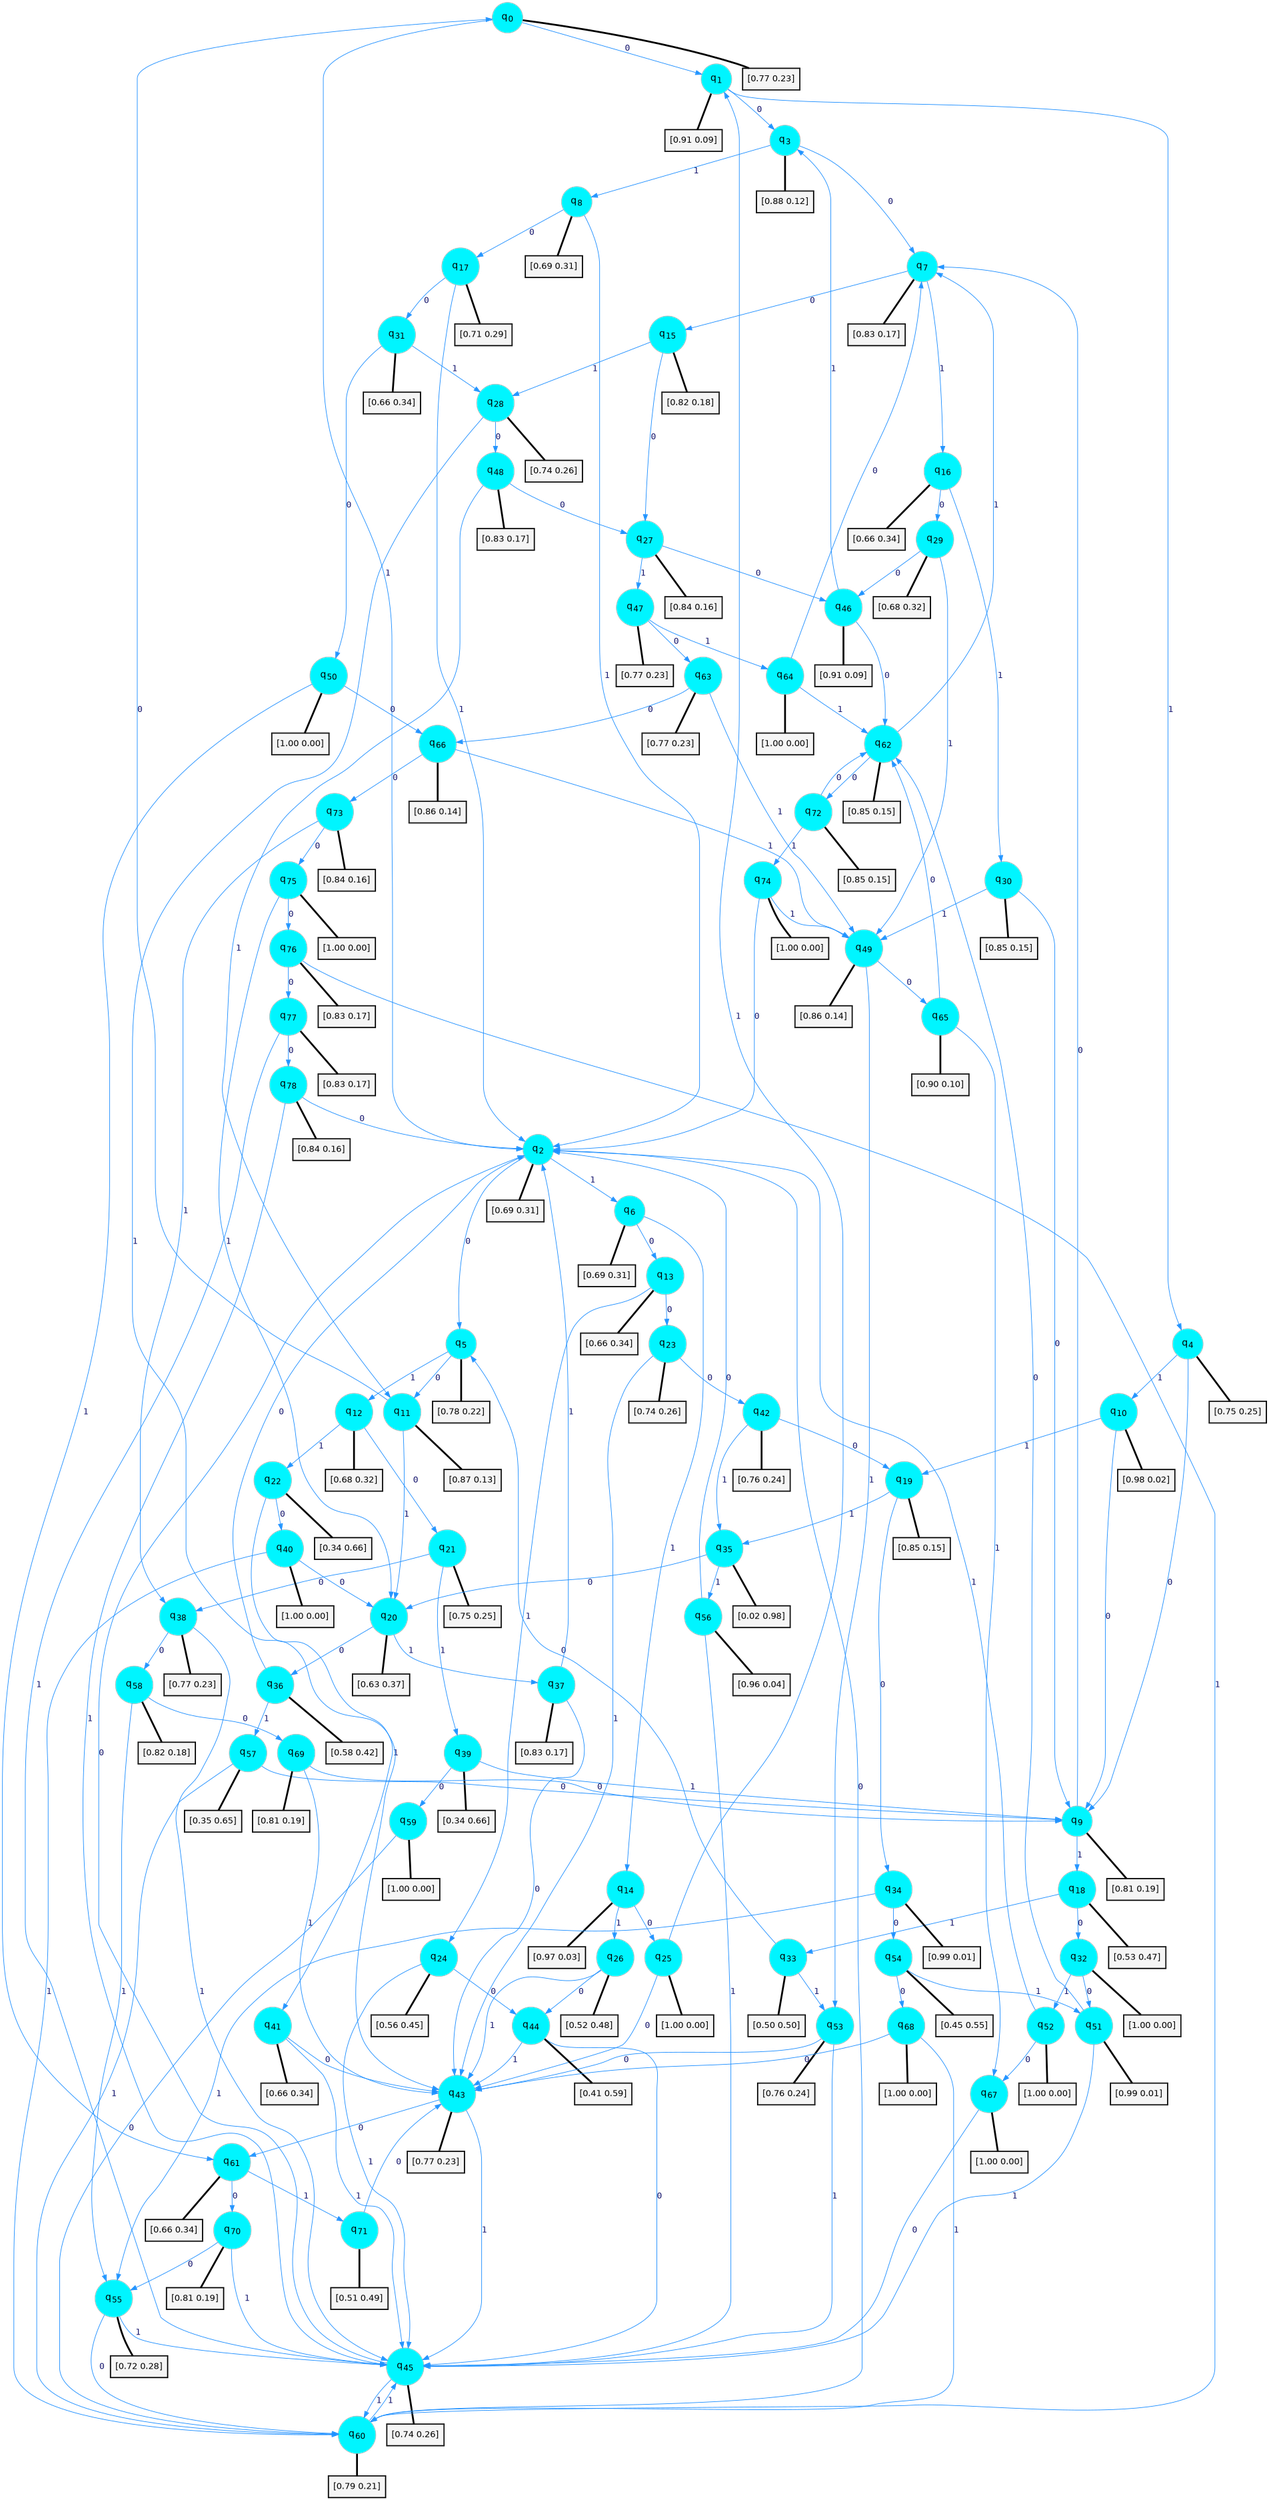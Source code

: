 digraph G {
graph [
bgcolor=transparent, dpi=300, rankdir=TD, size="40,25"];
node [
color=gray, fillcolor=turquoise1, fontcolor=black, fontname=Helvetica, fontsize=16, fontweight=bold, shape=circle, style=filled];
edge [
arrowsize=1, color=dodgerblue1, fontcolor=midnightblue, fontname=courier, fontweight=bold, penwidth=1, style=solid, weight=20];
0[label=<q<SUB>0</SUB>>];
1[label=<q<SUB>1</SUB>>];
2[label=<q<SUB>2</SUB>>];
3[label=<q<SUB>3</SUB>>];
4[label=<q<SUB>4</SUB>>];
5[label=<q<SUB>5</SUB>>];
6[label=<q<SUB>6</SUB>>];
7[label=<q<SUB>7</SUB>>];
8[label=<q<SUB>8</SUB>>];
9[label=<q<SUB>9</SUB>>];
10[label=<q<SUB>10</SUB>>];
11[label=<q<SUB>11</SUB>>];
12[label=<q<SUB>12</SUB>>];
13[label=<q<SUB>13</SUB>>];
14[label=<q<SUB>14</SUB>>];
15[label=<q<SUB>15</SUB>>];
16[label=<q<SUB>16</SUB>>];
17[label=<q<SUB>17</SUB>>];
18[label=<q<SUB>18</SUB>>];
19[label=<q<SUB>19</SUB>>];
20[label=<q<SUB>20</SUB>>];
21[label=<q<SUB>21</SUB>>];
22[label=<q<SUB>22</SUB>>];
23[label=<q<SUB>23</SUB>>];
24[label=<q<SUB>24</SUB>>];
25[label=<q<SUB>25</SUB>>];
26[label=<q<SUB>26</SUB>>];
27[label=<q<SUB>27</SUB>>];
28[label=<q<SUB>28</SUB>>];
29[label=<q<SUB>29</SUB>>];
30[label=<q<SUB>30</SUB>>];
31[label=<q<SUB>31</SUB>>];
32[label=<q<SUB>32</SUB>>];
33[label=<q<SUB>33</SUB>>];
34[label=<q<SUB>34</SUB>>];
35[label=<q<SUB>35</SUB>>];
36[label=<q<SUB>36</SUB>>];
37[label=<q<SUB>37</SUB>>];
38[label=<q<SUB>38</SUB>>];
39[label=<q<SUB>39</SUB>>];
40[label=<q<SUB>40</SUB>>];
41[label=<q<SUB>41</SUB>>];
42[label=<q<SUB>42</SUB>>];
43[label=<q<SUB>43</SUB>>];
44[label=<q<SUB>44</SUB>>];
45[label=<q<SUB>45</SUB>>];
46[label=<q<SUB>46</SUB>>];
47[label=<q<SUB>47</SUB>>];
48[label=<q<SUB>48</SUB>>];
49[label=<q<SUB>49</SUB>>];
50[label=<q<SUB>50</SUB>>];
51[label=<q<SUB>51</SUB>>];
52[label=<q<SUB>52</SUB>>];
53[label=<q<SUB>53</SUB>>];
54[label=<q<SUB>54</SUB>>];
55[label=<q<SUB>55</SUB>>];
56[label=<q<SUB>56</SUB>>];
57[label=<q<SUB>57</SUB>>];
58[label=<q<SUB>58</SUB>>];
59[label=<q<SUB>59</SUB>>];
60[label=<q<SUB>60</SUB>>];
61[label=<q<SUB>61</SUB>>];
62[label=<q<SUB>62</SUB>>];
63[label=<q<SUB>63</SUB>>];
64[label=<q<SUB>64</SUB>>];
65[label=<q<SUB>65</SUB>>];
66[label=<q<SUB>66</SUB>>];
67[label=<q<SUB>67</SUB>>];
68[label=<q<SUB>68</SUB>>];
69[label=<q<SUB>69</SUB>>];
70[label=<q<SUB>70</SUB>>];
71[label=<q<SUB>71</SUB>>];
72[label=<q<SUB>72</SUB>>];
73[label=<q<SUB>73</SUB>>];
74[label=<q<SUB>74</SUB>>];
75[label=<q<SUB>75</SUB>>];
76[label=<q<SUB>76</SUB>>];
77[label=<q<SUB>77</SUB>>];
78[label=<q<SUB>78</SUB>>];
79[label="[0.77 0.23]", shape=box,fontcolor=black, fontname=Helvetica, fontsize=14, penwidth=2, fillcolor=whitesmoke,color=black];
80[label="[0.91 0.09]", shape=box,fontcolor=black, fontname=Helvetica, fontsize=14, penwidth=2, fillcolor=whitesmoke,color=black];
81[label="[0.69 0.31]", shape=box,fontcolor=black, fontname=Helvetica, fontsize=14, penwidth=2, fillcolor=whitesmoke,color=black];
82[label="[0.88 0.12]", shape=box,fontcolor=black, fontname=Helvetica, fontsize=14, penwidth=2, fillcolor=whitesmoke,color=black];
83[label="[0.75 0.25]", shape=box,fontcolor=black, fontname=Helvetica, fontsize=14, penwidth=2, fillcolor=whitesmoke,color=black];
84[label="[0.78 0.22]", shape=box,fontcolor=black, fontname=Helvetica, fontsize=14, penwidth=2, fillcolor=whitesmoke,color=black];
85[label="[0.69 0.31]", shape=box,fontcolor=black, fontname=Helvetica, fontsize=14, penwidth=2, fillcolor=whitesmoke,color=black];
86[label="[0.83 0.17]", shape=box,fontcolor=black, fontname=Helvetica, fontsize=14, penwidth=2, fillcolor=whitesmoke,color=black];
87[label="[0.69 0.31]", shape=box,fontcolor=black, fontname=Helvetica, fontsize=14, penwidth=2, fillcolor=whitesmoke,color=black];
88[label="[0.81 0.19]", shape=box,fontcolor=black, fontname=Helvetica, fontsize=14, penwidth=2, fillcolor=whitesmoke,color=black];
89[label="[0.98 0.02]", shape=box,fontcolor=black, fontname=Helvetica, fontsize=14, penwidth=2, fillcolor=whitesmoke,color=black];
90[label="[0.87 0.13]", shape=box,fontcolor=black, fontname=Helvetica, fontsize=14, penwidth=2, fillcolor=whitesmoke,color=black];
91[label="[0.68 0.32]", shape=box,fontcolor=black, fontname=Helvetica, fontsize=14, penwidth=2, fillcolor=whitesmoke,color=black];
92[label="[0.66 0.34]", shape=box,fontcolor=black, fontname=Helvetica, fontsize=14, penwidth=2, fillcolor=whitesmoke,color=black];
93[label="[0.97 0.03]", shape=box,fontcolor=black, fontname=Helvetica, fontsize=14, penwidth=2, fillcolor=whitesmoke,color=black];
94[label="[0.82 0.18]", shape=box,fontcolor=black, fontname=Helvetica, fontsize=14, penwidth=2, fillcolor=whitesmoke,color=black];
95[label="[0.66 0.34]", shape=box,fontcolor=black, fontname=Helvetica, fontsize=14, penwidth=2, fillcolor=whitesmoke,color=black];
96[label="[0.71 0.29]", shape=box,fontcolor=black, fontname=Helvetica, fontsize=14, penwidth=2, fillcolor=whitesmoke,color=black];
97[label="[0.53 0.47]", shape=box,fontcolor=black, fontname=Helvetica, fontsize=14, penwidth=2, fillcolor=whitesmoke,color=black];
98[label="[0.85 0.15]", shape=box,fontcolor=black, fontname=Helvetica, fontsize=14, penwidth=2, fillcolor=whitesmoke,color=black];
99[label="[0.63 0.37]", shape=box,fontcolor=black, fontname=Helvetica, fontsize=14, penwidth=2, fillcolor=whitesmoke,color=black];
100[label="[0.75 0.25]", shape=box,fontcolor=black, fontname=Helvetica, fontsize=14, penwidth=2, fillcolor=whitesmoke,color=black];
101[label="[0.34 0.66]", shape=box,fontcolor=black, fontname=Helvetica, fontsize=14, penwidth=2, fillcolor=whitesmoke,color=black];
102[label="[0.74 0.26]", shape=box,fontcolor=black, fontname=Helvetica, fontsize=14, penwidth=2, fillcolor=whitesmoke,color=black];
103[label="[0.56 0.45]", shape=box,fontcolor=black, fontname=Helvetica, fontsize=14, penwidth=2, fillcolor=whitesmoke,color=black];
104[label="[1.00 0.00]", shape=box,fontcolor=black, fontname=Helvetica, fontsize=14, penwidth=2, fillcolor=whitesmoke,color=black];
105[label="[0.52 0.48]", shape=box,fontcolor=black, fontname=Helvetica, fontsize=14, penwidth=2, fillcolor=whitesmoke,color=black];
106[label="[0.84 0.16]", shape=box,fontcolor=black, fontname=Helvetica, fontsize=14, penwidth=2, fillcolor=whitesmoke,color=black];
107[label="[0.74 0.26]", shape=box,fontcolor=black, fontname=Helvetica, fontsize=14, penwidth=2, fillcolor=whitesmoke,color=black];
108[label="[0.68 0.32]", shape=box,fontcolor=black, fontname=Helvetica, fontsize=14, penwidth=2, fillcolor=whitesmoke,color=black];
109[label="[0.85 0.15]", shape=box,fontcolor=black, fontname=Helvetica, fontsize=14, penwidth=2, fillcolor=whitesmoke,color=black];
110[label="[0.66 0.34]", shape=box,fontcolor=black, fontname=Helvetica, fontsize=14, penwidth=2, fillcolor=whitesmoke,color=black];
111[label="[1.00 0.00]", shape=box,fontcolor=black, fontname=Helvetica, fontsize=14, penwidth=2, fillcolor=whitesmoke,color=black];
112[label="[0.50 0.50]", shape=box,fontcolor=black, fontname=Helvetica, fontsize=14, penwidth=2, fillcolor=whitesmoke,color=black];
113[label="[0.99 0.01]", shape=box,fontcolor=black, fontname=Helvetica, fontsize=14, penwidth=2, fillcolor=whitesmoke,color=black];
114[label="[0.02 0.98]", shape=box,fontcolor=black, fontname=Helvetica, fontsize=14, penwidth=2, fillcolor=whitesmoke,color=black];
115[label="[0.58 0.42]", shape=box,fontcolor=black, fontname=Helvetica, fontsize=14, penwidth=2, fillcolor=whitesmoke,color=black];
116[label="[0.83 0.17]", shape=box,fontcolor=black, fontname=Helvetica, fontsize=14, penwidth=2, fillcolor=whitesmoke,color=black];
117[label="[0.77 0.23]", shape=box,fontcolor=black, fontname=Helvetica, fontsize=14, penwidth=2, fillcolor=whitesmoke,color=black];
118[label="[0.34 0.66]", shape=box,fontcolor=black, fontname=Helvetica, fontsize=14, penwidth=2, fillcolor=whitesmoke,color=black];
119[label="[1.00 0.00]", shape=box,fontcolor=black, fontname=Helvetica, fontsize=14, penwidth=2, fillcolor=whitesmoke,color=black];
120[label="[0.66 0.34]", shape=box,fontcolor=black, fontname=Helvetica, fontsize=14, penwidth=2, fillcolor=whitesmoke,color=black];
121[label="[0.76 0.24]", shape=box,fontcolor=black, fontname=Helvetica, fontsize=14, penwidth=2, fillcolor=whitesmoke,color=black];
122[label="[0.77 0.23]", shape=box,fontcolor=black, fontname=Helvetica, fontsize=14, penwidth=2, fillcolor=whitesmoke,color=black];
123[label="[0.41 0.59]", shape=box,fontcolor=black, fontname=Helvetica, fontsize=14, penwidth=2, fillcolor=whitesmoke,color=black];
124[label="[0.74 0.26]", shape=box,fontcolor=black, fontname=Helvetica, fontsize=14, penwidth=2, fillcolor=whitesmoke,color=black];
125[label="[0.91 0.09]", shape=box,fontcolor=black, fontname=Helvetica, fontsize=14, penwidth=2, fillcolor=whitesmoke,color=black];
126[label="[0.77 0.23]", shape=box,fontcolor=black, fontname=Helvetica, fontsize=14, penwidth=2, fillcolor=whitesmoke,color=black];
127[label="[0.83 0.17]", shape=box,fontcolor=black, fontname=Helvetica, fontsize=14, penwidth=2, fillcolor=whitesmoke,color=black];
128[label="[0.86 0.14]", shape=box,fontcolor=black, fontname=Helvetica, fontsize=14, penwidth=2, fillcolor=whitesmoke,color=black];
129[label="[1.00 0.00]", shape=box,fontcolor=black, fontname=Helvetica, fontsize=14, penwidth=2, fillcolor=whitesmoke,color=black];
130[label="[0.99 0.01]", shape=box,fontcolor=black, fontname=Helvetica, fontsize=14, penwidth=2, fillcolor=whitesmoke,color=black];
131[label="[1.00 0.00]", shape=box,fontcolor=black, fontname=Helvetica, fontsize=14, penwidth=2, fillcolor=whitesmoke,color=black];
132[label="[0.76 0.24]", shape=box,fontcolor=black, fontname=Helvetica, fontsize=14, penwidth=2, fillcolor=whitesmoke,color=black];
133[label="[0.45 0.55]", shape=box,fontcolor=black, fontname=Helvetica, fontsize=14, penwidth=2, fillcolor=whitesmoke,color=black];
134[label="[0.72 0.28]", shape=box,fontcolor=black, fontname=Helvetica, fontsize=14, penwidth=2, fillcolor=whitesmoke,color=black];
135[label="[0.96 0.04]", shape=box,fontcolor=black, fontname=Helvetica, fontsize=14, penwidth=2, fillcolor=whitesmoke,color=black];
136[label="[0.35 0.65]", shape=box,fontcolor=black, fontname=Helvetica, fontsize=14, penwidth=2, fillcolor=whitesmoke,color=black];
137[label="[0.82 0.18]", shape=box,fontcolor=black, fontname=Helvetica, fontsize=14, penwidth=2, fillcolor=whitesmoke,color=black];
138[label="[1.00 0.00]", shape=box,fontcolor=black, fontname=Helvetica, fontsize=14, penwidth=2, fillcolor=whitesmoke,color=black];
139[label="[0.79 0.21]", shape=box,fontcolor=black, fontname=Helvetica, fontsize=14, penwidth=2, fillcolor=whitesmoke,color=black];
140[label="[0.66 0.34]", shape=box,fontcolor=black, fontname=Helvetica, fontsize=14, penwidth=2, fillcolor=whitesmoke,color=black];
141[label="[0.85 0.15]", shape=box,fontcolor=black, fontname=Helvetica, fontsize=14, penwidth=2, fillcolor=whitesmoke,color=black];
142[label="[0.77 0.23]", shape=box,fontcolor=black, fontname=Helvetica, fontsize=14, penwidth=2, fillcolor=whitesmoke,color=black];
143[label="[1.00 0.00]", shape=box,fontcolor=black, fontname=Helvetica, fontsize=14, penwidth=2, fillcolor=whitesmoke,color=black];
144[label="[0.90 0.10]", shape=box,fontcolor=black, fontname=Helvetica, fontsize=14, penwidth=2, fillcolor=whitesmoke,color=black];
145[label="[0.86 0.14]", shape=box,fontcolor=black, fontname=Helvetica, fontsize=14, penwidth=2, fillcolor=whitesmoke,color=black];
146[label="[1.00 0.00]", shape=box,fontcolor=black, fontname=Helvetica, fontsize=14, penwidth=2, fillcolor=whitesmoke,color=black];
147[label="[1.00 0.00]", shape=box,fontcolor=black, fontname=Helvetica, fontsize=14, penwidth=2, fillcolor=whitesmoke,color=black];
148[label="[0.81 0.19]", shape=box,fontcolor=black, fontname=Helvetica, fontsize=14, penwidth=2, fillcolor=whitesmoke,color=black];
149[label="[0.81 0.19]", shape=box,fontcolor=black, fontname=Helvetica, fontsize=14, penwidth=2, fillcolor=whitesmoke,color=black];
150[label="[0.51 0.49]", shape=box,fontcolor=black, fontname=Helvetica, fontsize=14, penwidth=2, fillcolor=whitesmoke,color=black];
151[label="[0.85 0.15]", shape=box,fontcolor=black, fontname=Helvetica, fontsize=14, penwidth=2, fillcolor=whitesmoke,color=black];
152[label="[0.84 0.16]", shape=box,fontcolor=black, fontname=Helvetica, fontsize=14, penwidth=2, fillcolor=whitesmoke,color=black];
153[label="[1.00 0.00]", shape=box,fontcolor=black, fontname=Helvetica, fontsize=14, penwidth=2, fillcolor=whitesmoke,color=black];
154[label="[1.00 0.00]", shape=box,fontcolor=black, fontname=Helvetica, fontsize=14, penwidth=2, fillcolor=whitesmoke,color=black];
155[label="[0.83 0.17]", shape=box,fontcolor=black, fontname=Helvetica, fontsize=14, penwidth=2, fillcolor=whitesmoke,color=black];
156[label="[0.83 0.17]", shape=box,fontcolor=black, fontname=Helvetica, fontsize=14, penwidth=2, fillcolor=whitesmoke,color=black];
157[label="[0.84 0.16]", shape=box,fontcolor=black, fontname=Helvetica, fontsize=14, penwidth=2, fillcolor=whitesmoke,color=black];
0->1 [label=0];
0->2 [label=1];
0->79 [arrowhead=none, penwidth=3,color=black];
1->3 [label=0];
1->4 [label=1];
1->80 [arrowhead=none, penwidth=3,color=black];
2->5 [label=0];
2->6 [label=1];
2->81 [arrowhead=none, penwidth=3,color=black];
3->7 [label=0];
3->8 [label=1];
3->82 [arrowhead=none, penwidth=3,color=black];
4->9 [label=0];
4->10 [label=1];
4->83 [arrowhead=none, penwidth=3,color=black];
5->11 [label=0];
5->12 [label=1];
5->84 [arrowhead=none, penwidth=3,color=black];
6->13 [label=0];
6->14 [label=1];
6->85 [arrowhead=none, penwidth=3,color=black];
7->15 [label=0];
7->16 [label=1];
7->86 [arrowhead=none, penwidth=3,color=black];
8->17 [label=0];
8->2 [label=1];
8->87 [arrowhead=none, penwidth=3,color=black];
9->7 [label=0];
9->18 [label=1];
9->88 [arrowhead=none, penwidth=3,color=black];
10->9 [label=0];
10->19 [label=1];
10->89 [arrowhead=none, penwidth=3,color=black];
11->0 [label=0];
11->20 [label=1];
11->90 [arrowhead=none, penwidth=3,color=black];
12->21 [label=0];
12->22 [label=1];
12->91 [arrowhead=none, penwidth=3,color=black];
13->23 [label=0];
13->24 [label=1];
13->92 [arrowhead=none, penwidth=3,color=black];
14->25 [label=0];
14->26 [label=1];
14->93 [arrowhead=none, penwidth=3,color=black];
15->27 [label=0];
15->28 [label=1];
15->94 [arrowhead=none, penwidth=3,color=black];
16->29 [label=0];
16->30 [label=1];
16->95 [arrowhead=none, penwidth=3,color=black];
17->31 [label=0];
17->2 [label=1];
17->96 [arrowhead=none, penwidth=3,color=black];
18->32 [label=0];
18->33 [label=1];
18->97 [arrowhead=none, penwidth=3,color=black];
19->34 [label=0];
19->35 [label=1];
19->98 [arrowhead=none, penwidth=3,color=black];
20->36 [label=0];
20->37 [label=1];
20->99 [arrowhead=none, penwidth=3,color=black];
21->38 [label=0];
21->39 [label=1];
21->100 [arrowhead=none, penwidth=3,color=black];
22->40 [label=0];
22->41 [label=1];
22->101 [arrowhead=none, penwidth=3,color=black];
23->42 [label=0];
23->43 [label=1];
23->102 [arrowhead=none, penwidth=3,color=black];
24->44 [label=0];
24->45 [label=1];
24->103 [arrowhead=none, penwidth=3,color=black];
25->43 [label=0];
25->1 [label=1];
25->104 [arrowhead=none, penwidth=3,color=black];
26->44 [label=0];
26->43 [label=1];
26->105 [arrowhead=none, penwidth=3,color=black];
27->46 [label=0];
27->47 [label=1];
27->106 [arrowhead=none, penwidth=3,color=black];
28->48 [label=0];
28->43 [label=1];
28->107 [arrowhead=none, penwidth=3,color=black];
29->46 [label=0];
29->49 [label=1];
29->108 [arrowhead=none, penwidth=3,color=black];
30->9 [label=0];
30->49 [label=1];
30->109 [arrowhead=none, penwidth=3,color=black];
31->50 [label=0];
31->28 [label=1];
31->110 [arrowhead=none, penwidth=3,color=black];
32->51 [label=0];
32->52 [label=1];
32->111 [arrowhead=none, penwidth=3,color=black];
33->5 [label=0];
33->53 [label=1];
33->112 [arrowhead=none, penwidth=3,color=black];
34->54 [label=0];
34->55 [label=1];
34->113 [arrowhead=none, penwidth=3,color=black];
35->20 [label=0];
35->56 [label=1];
35->114 [arrowhead=none, penwidth=3,color=black];
36->2 [label=0];
36->57 [label=1];
36->115 [arrowhead=none, penwidth=3,color=black];
37->43 [label=0];
37->2 [label=1];
37->116 [arrowhead=none, penwidth=3,color=black];
38->58 [label=0];
38->45 [label=1];
38->117 [arrowhead=none, penwidth=3,color=black];
39->59 [label=0];
39->9 [label=1];
39->118 [arrowhead=none, penwidth=3,color=black];
40->20 [label=0];
40->60 [label=1];
40->119 [arrowhead=none, penwidth=3,color=black];
41->43 [label=0];
41->45 [label=1];
41->120 [arrowhead=none, penwidth=3,color=black];
42->19 [label=0];
42->35 [label=1];
42->121 [arrowhead=none, penwidth=3,color=black];
43->61 [label=0];
43->45 [label=1];
43->122 [arrowhead=none, penwidth=3,color=black];
44->45 [label=0];
44->43 [label=1];
44->123 [arrowhead=none, penwidth=3,color=black];
45->2 [label=0];
45->60 [label=1];
45->124 [arrowhead=none, penwidth=3,color=black];
46->62 [label=0];
46->3 [label=1];
46->125 [arrowhead=none, penwidth=3,color=black];
47->63 [label=0];
47->64 [label=1];
47->126 [arrowhead=none, penwidth=3,color=black];
48->27 [label=0];
48->11 [label=1];
48->127 [arrowhead=none, penwidth=3,color=black];
49->65 [label=0];
49->53 [label=1];
49->128 [arrowhead=none, penwidth=3,color=black];
50->66 [label=0];
50->61 [label=1];
50->129 [arrowhead=none, penwidth=3,color=black];
51->62 [label=0];
51->45 [label=1];
51->130 [arrowhead=none, penwidth=3,color=black];
52->67 [label=0];
52->2 [label=1];
52->131 [arrowhead=none, penwidth=3,color=black];
53->43 [label=0];
53->45 [label=1];
53->132 [arrowhead=none, penwidth=3,color=black];
54->68 [label=0];
54->51 [label=1];
54->133 [arrowhead=none, penwidth=3,color=black];
55->60 [label=0];
55->45 [label=1];
55->134 [arrowhead=none, penwidth=3,color=black];
56->2 [label=0];
56->45 [label=1];
56->135 [arrowhead=none, penwidth=3,color=black];
57->9 [label=0];
57->60 [label=1];
57->136 [arrowhead=none, penwidth=3,color=black];
58->69 [label=0];
58->55 [label=1];
58->137 [arrowhead=none, penwidth=3,color=black];
59->60 [label=0];
59->138 [arrowhead=none, penwidth=3,color=black];
60->2 [label=0];
60->45 [label=1];
60->139 [arrowhead=none, penwidth=3,color=black];
61->70 [label=0];
61->71 [label=1];
61->140 [arrowhead=none, penwidth=3,color=black];
62->72 [label=0];
62->7 [label=1];
62->141 [arrowhead=none, penwidth=3,color=black];
63->66 [label=0];
63->49 [label=1];
63->142 [arrowhead=none, penwidth=3,color=black];
64->7 [label=0];
64->62 [label=1];
64->143 [arrowhead=none, penwidth=3,color=black];
65->62 [label=0];
65->67 [label=1];
65->144 [arrowhead=none, penwidth=3,color=black];
66->73 [label=0];
66->49 [label=1];
66->145 [arrowhead=none, penwidth=3,color=black];
67->45 [label=0];
67->146 [arrowhead=none, penwidth=3,color=black];
68->43 [label=0];
68->60 [label=1];
68->147 [arrowhead=none, penwidth=3,color=black];
69->9 [label=0];
69->43 [label=1];
69->148 [arrowhead=none, penwidth=3,color=black];
70->55 [label=0];
70->45 [label=1];
70->149 [arrowhead=none, penwidth=3,color=black];
71->43 [label=0];
71->150 [arrowhead=none, penwidth=3,color=black];
72->62 [label=0];
72->74 [label=1];
72->151 [arrowhead=none, penwidth=3,color=black];
73->75 [label=0];
73->38 [label=1];
73->152 [arrowhead=none, penwidth=3,color=black];
74->2 [label=0];
74->49 [label=1];
74->153 [arrowhead=none, penwidth=3,color=black];
75->76 [label=0];
75->20 [label=1];
75->154 [arrowhead=none, penwidth=3,color=black];
76->77 [label=0];
76->60 [label=1];
76->155 [arrowhead=none, penwidth=3,color=black];
77->78 [label=0];
77->45 [label=1];
77->156 [arrowhead=none, penwidth=3,color=black];
78->2 [label=0];
78->45 [label=1];
78->157 [arrowhead=none, penwidth=3,color=black];
}
